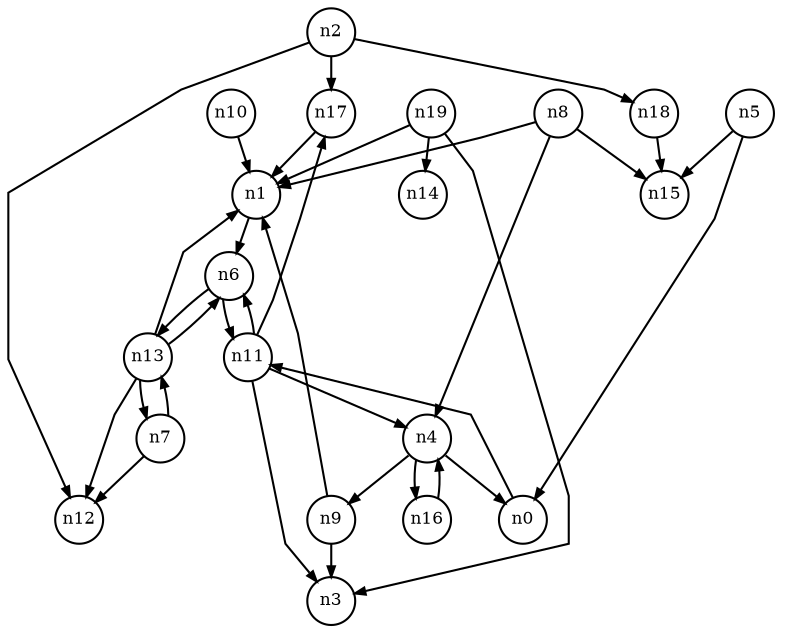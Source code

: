 digraph G{
splines=polyline;
ranksep=0.22;
nodesep=0.22;
nodesize=0.16;
fontsize=8
edge [arrowsize=0.5]
node [fontsize=8 shape=circle width=0.32 fixedsize=shape];

n2 -> n12
n2 -> n17
n2 -> n18
n17 -> n1
n18 -> n15
n0 -> n11
n4 -> n0
n4 -> n9
n4 -> n16
n9 -> n1
n9 -> n3
n5 -> n0
n5 -> n15
n11 -> n3
n11 -> n4
n11 -> n17
n11 -> n6
n6 -> n11
n6 -> n13
n7 -> n12
n7 -> n13
n1 -> n6
n8 -> n1
n8 -> n4
n8 -> n15
n10 -> n1
n13 -> n1
n13 -> n6
n13 -> n7
n13 -> n12
n16 -> n4
n19 -> n1
n19 -> n3
n19 -> n14
}
